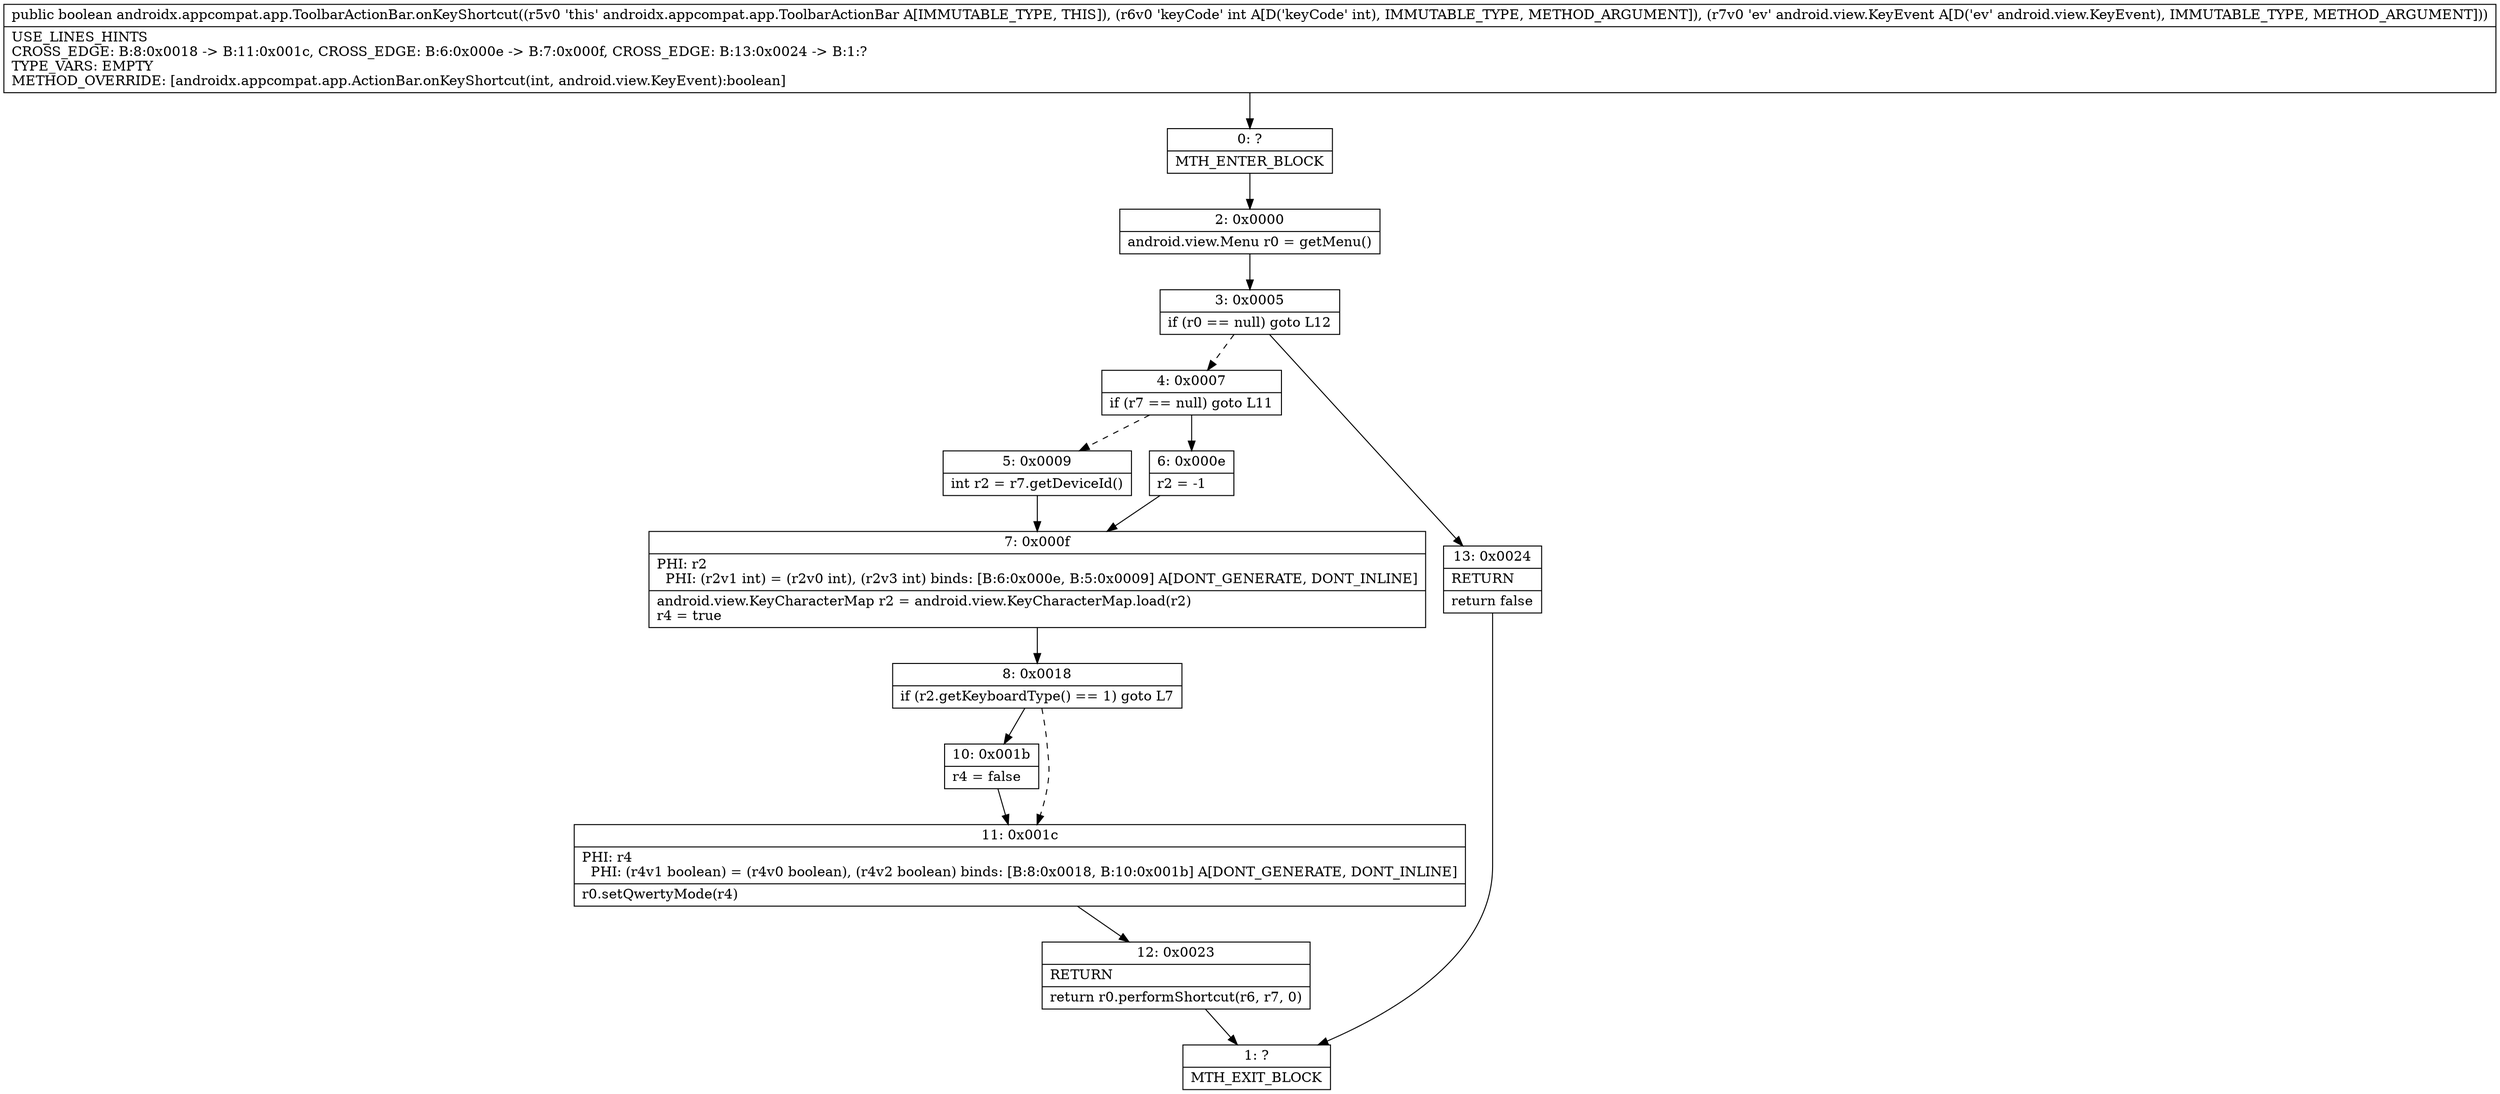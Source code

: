 digraph "CFG forandroidx.appcompat.app.ToolbarActionBar.onKeyShortcut(ILandroid\/view\/KeyEvent;)Z" {
Node_0 [shape=record,label="{0\:\ ?|MTH_ENTER_BLOCK\l}"];
Node_2 [shape=record,label="{2\:\ 0x0000|android.view.Menu r0 = getMenu()\l}"];
Node_3 [shape=record,label="{3\:\ 0x0005|if (r0 == null) goto L12\l}"];
Node_4 [shape=record,label="{4\:\ 0x0007|if (r7 == null) goto L11\l}"];
Node_5 [shape=record,label="{5\:\ 0x0009|int r2 = r7.getDeviceId()\l}"];
Node_7 [shape=record,label="{7\:\ 0x000f|PHI: r2 \l  PHI: (r2v1 int) = (r2v0 int), (r2v3 int) binds: [B:6:0x000e, B:5:0x0009] A[DONT_GENERATE, DONT_INLINE]\l|android.view.KeyCharacterMap r2 = android.view.KeyCharacterMap.load(r2)\lr4 = true\l}"];
Node_8 [shape=record,label="{8\:\ 0x0018|if (r2.getKeyboardType() == 1) goto L7\l}"];
Node_10 [shape=record,label="{10\:\ 0x001b|r4 = false\l}"];
Node_11 [shape=record,label="{11\:\ 0x001c|PHI: r4 \l  PHI: (r4v1 boolean) = (r4v0 boolean), (r4v2 boolean) binds: [B:8:0x0018, B:10:0x001b] A[DONT_GENERATE, DONT_INLINE]\l|r0.setQwertyMode(r4)\l}"];
Node_12 [shape=record,label="{12\:\ 0x0023|RETURN\l|return r0.performShortcut(r6, r7, 0)\l}"];
Node_1 [shape=record,label="{1\:\ ?|MTH_EXIT_BLOCK\l}"];
Node_6 [shape=record,label="{6\:\ 0x000e|r2 = \-1\l}"];
Node_13 [shape=record,label="{13\:\ 0x0024|RETURN\l|return false\l}"];
MethodNode[shape=record,label="{public boolean androidx.appcompat.app.ToolbarActionBar.onKeyShortcut((r5v0 'this' androidx.appcompat.app.ToolbarActionBar A[IMMUTABLE_TYPE, THIS]), (r6v0 'keyCode' int A[D('keyCode' int), IMMUTABLE_TYPE, METHOD_ARGUMENT]), (r7v0 'ev' android.view.KeyEvent A[D('ev' android.view.KeyEvent), IMMUTABLE_TYPE, METHOD_ARGUMENT]))  | USE_LINES_HINTS\lCROSS_EDGE: B:8:0x0018 \-\> B:11:0x001c, CROSS_EDGE: B:6:0x000e \-\> B:7:0x000f, CROSS_EDGE: B:13:0x0024 \-\> B:1:?\lTYPE_VARS: EMPTY\lMETHOD_OVERRIDE: [androidx.appcompat.app.ActionBar.onKeyShortcut(int, android.view.KeyEvent):boolean]\l}"];
MethodNode -> Node_0;Node_0 -> Node_2;
Node_2 -> Node_3;
Node_3 -> Node_4[style=dashed];
Node_3 -> Node_13;
Node_4 -> Node_5[style=dashed];
Node_4 -> Node_6;
Node_5 -> Node_7;
Node_7 -> Node_8;
Node_8 -> Node_10;
Node_8 -> Node_11[style=dashed];
Node_10 -> Node_11;
Node_11 -> Node_12;
Node_12 -> Node_1;
Node_6 -> Node_7;
Node_13 -> Node_1;
}

